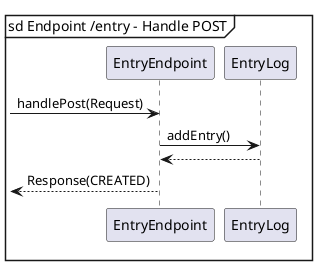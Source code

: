 @startuml
mainframe sd Endpoint /entry - Handle POST

-> EntryEndpoint : handlePost(Request)

EntryEndpoint -> EntryLog : addEntry()
return

<-- EntryEndpoint : Response(CREATED)
@enduml